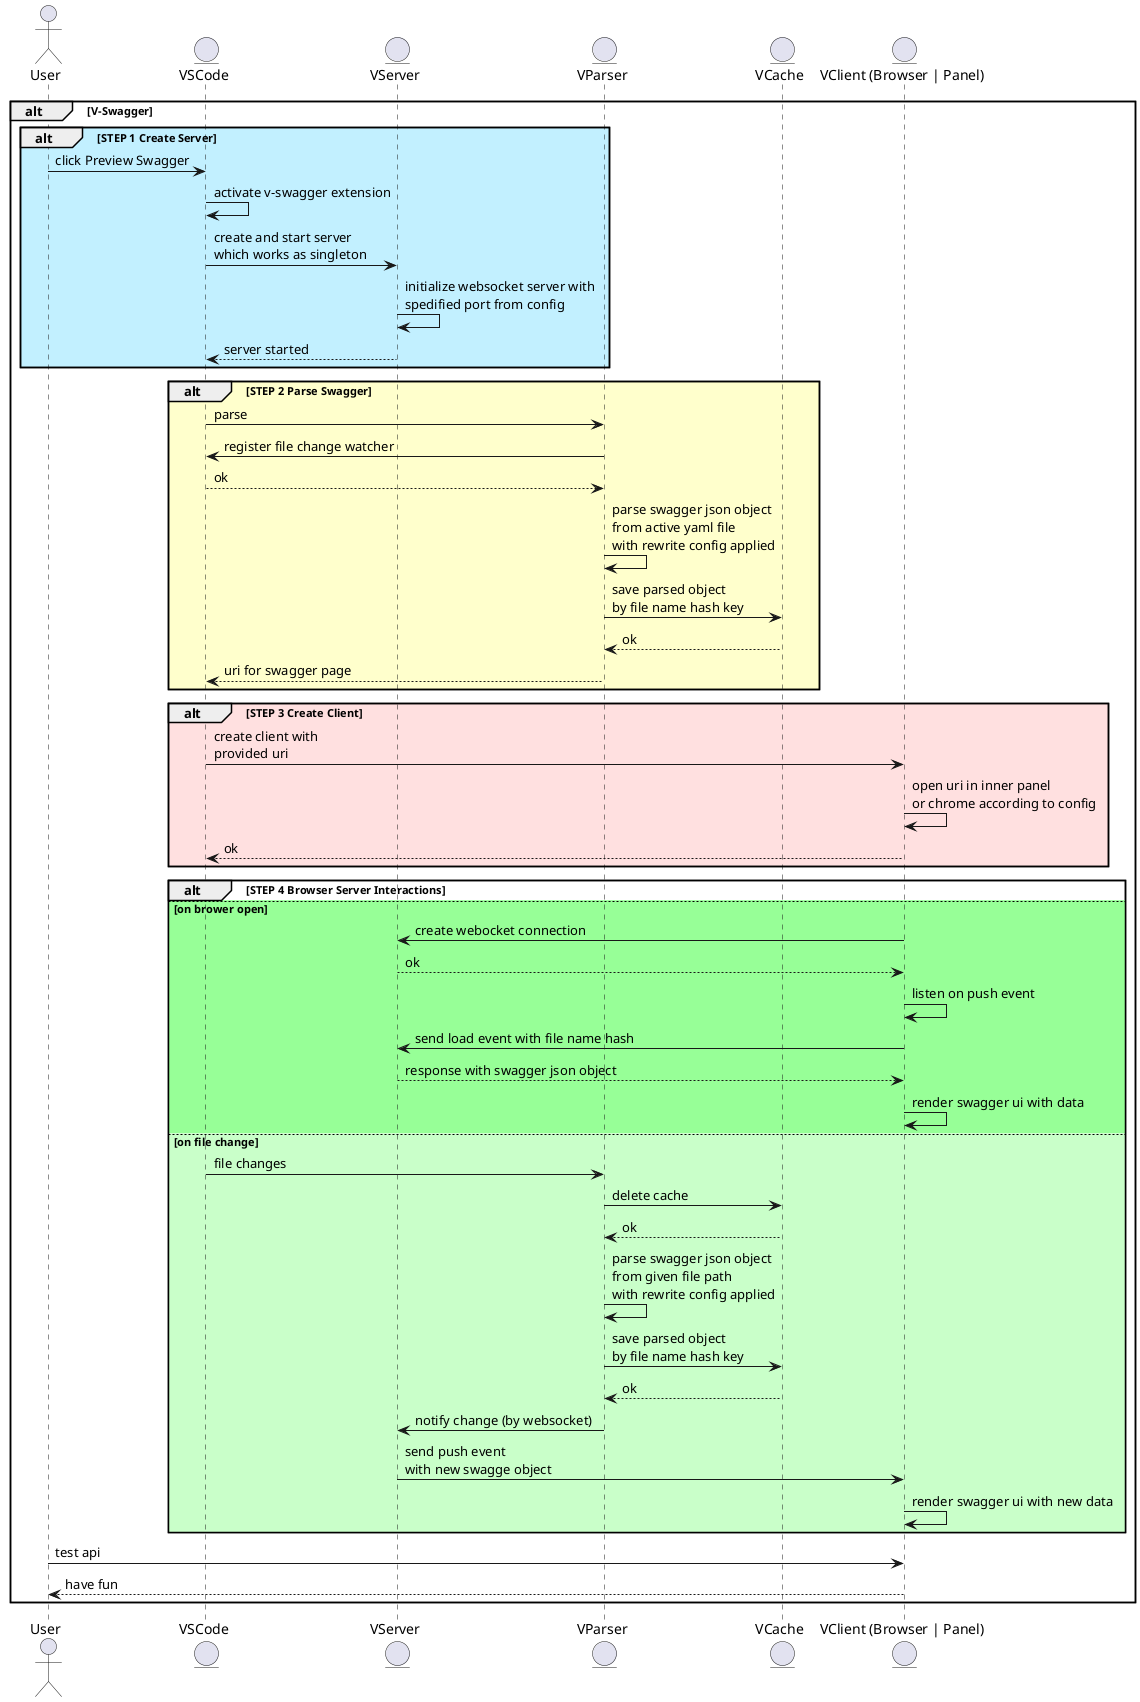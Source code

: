 @startuml

actor User as u
entity VSCode as v
entity VServer as s
entity VParser as p
entity VCache as a
entity "VClient (Browser | Panel)" as b

alt V-Swagger

  alt #Application STEP 1 Create Server
    u -> v: click Preview Swagger
    v -> v: activate v-swagger extension
    v -> s: create and start server\nwhich works as singleton 
    s -> s: initialize websocket server with \nspedified port from config
    s --> v: server started
  end

  alt #Business STEP 2 Parse Swagger
    v -> p: parse
    p -> v: register file change watcher
    v --> p: ok
    p -> p: parse swagger json object\nfrom active yaml file\nwith rewrite config applied
    p -> a: save parsed object \nby file name hash key
    a -->p : ok
    p --> v: uri for swagger page
  end

  alt #Implementation STEP 3 Create Client
    v -> b: create client with\nprovided uri
    b -> b: open uri in inner panel \nor chrome according to config
    b --> v: ok
  end

  alt STEP 4 Browser Server Interactions
  else #Physical on brower open
    b -> s: create webocket connection
    s --> b: ok
    b -> b: listen on push event
    b -> s: send load event with file name hash
    s --> b: response with swagger json object
    b -> b: render swagger ui with data 
  else #Technology on file change
    v -> p: file changes
    p -> a: delete cache
    a --> p: ok
    p -> p: parse swagger json object\nfrom given file path\nwith rewrite config applied
    p -> a: save parsed object \nby file name hash key
    a --> p : ok
    p -> s: notify change (by websocket)
    s -> b: send push event \nwith new swagge object
    b -> b: render swagger ui with new data 
  end

  u -> b: test api
  b --> u: have fun

end

@enduml
